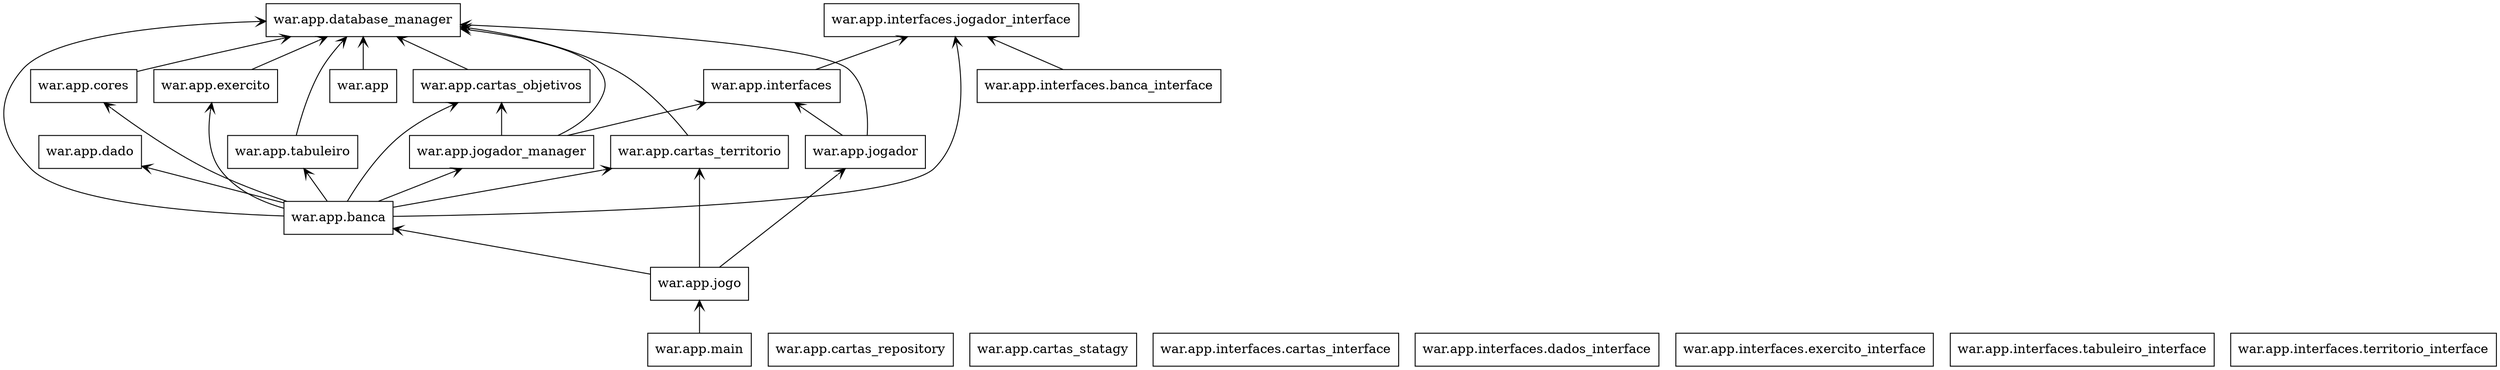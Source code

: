 digraph "packages_NomeDoSeuProjeto" {
rankdir=BT
charset="utf-8"
"war.app" [color="black", label=<war.app>, shape="box", style="solid"];
"war.app.banca" [color="black", label=<war.app.banca>, shape="box", style="solid"];
"war.app.cartas_objetivos" [color="black", label=<war.app.cartas_objetivos>, shape="box", style="solid"];
"war.app.cartas_repository" [color="black", label=<war.app.cartas_repository>, shape="box", style="solid"];
"war.app.cartas_statagy" [color="black", label=<war.app.cartas_statagy>, shape="box", style="solid"];
"war.app.cartas_territorio" [color="black", label=<war.app.cartas_territorio>, shape="box", style="solid"];
"war.app.cores" [color="black", label=<war.app.cores>, shape="box", style="solid"];
"war.app.dado" [color="black", label=<war.app.dado>, shape="box", style="solid"];
"war.app.database_manager" [color="black", label=<war.app.database_manager>, shape="box", style="solid"];
"war.app.exercito" [color="black", label=<war.app.exercito>, shape="box", style="solid"];
"war.app.interfaces" [color="black", label=<war.app.interfaces>, shape="box", style="solid"];
"war.app.interfaces.banca_interface" [color="black", label=<war.app.interfaces.banca_interface>, shape="box", style="solid"];
"war.app.interfaces.cartas_interface" [color="black", label=<war.app.interfaces.cartas_interface>, shape="box", style="solid"];
"war.app.interfaces.dados_interface" [color="black", label=<war.app.interfaces.dados_interface>, shape="box", style="solid"];
"war.app.interfaces.exercito_interface" [color="black", label=<war.app.interfaces.exercito_interface>, shape="box", style="solid"];
"war.app.interfaces.jogador_interface" [color="black", label=<war.app.interfaces.jogador_interface>, shape="box", style="solid"];
"war.app.interfaces.tabuleiro_interface" [color="black", label=<war.app.interfaces.tabuleiro_interface>, shape="box", style="solid"];
"war.app.interfaces.territorio_interface" [color="black", label=<war.app.interfaces.territorio_interface>, shape="box", style="solid"];
"war.app.jogador" [color="black", label=<war.app.jogador>, shape="box", style="solid"];
"war.app.jogador_manager" [color="black", label=<war.app.jogador_manager>, shape="box", style="solid"];
"war.app.jogo" [color="black", label=<war.app.jogo>, shape="box", style="solid"];
"war.app.main" [color="black", label=<war.app.main>, shape="box", style="solid"];
"war.app.tabuleiro" [color="black", label=<war.app.tabuleiro>, shape="box", style="solid"];
"war.app" -> "war.app.database_manager" [arrowhead="open", arrowtail="none"];
"war.app.banca" -> "war.app.cartas_objetivos" [arrowhead="open", arrowtail="none"];
"war.app.banca" -> "war.app.cartas_territorio" [arrowhead="open", arrowtail="none"];
"war.app.banca" -> "war.app.cores" [arrowhead="open", arrowtail="none"];
"war.app.banca" -> "war.app.dado" [arrowhead="open", arrowtail="none"];
"war.app.banca" -> "war.app.database_manager" [arrowhead="open", arrowtail="none"];
"war.app.banca" -> "war.app.exercito" [arrowhead="open", arrowtail="none"];
"war.app.banca" -> "war.app.interfaces.jogador_interface" [arrowhead="open", arrowtail="none"];
"war.app.banca" -> "war.app.jogador_manager" [arrowhead="open", arrowtail="none"];
"war.app.banca" -> "war.app.tabuleiro" [arrowhead="open", arrowtail="none"];
"war.app.cartas_objetivos" -> "war.app.database_manager" [arrowhead="open", arrowtail="none"];
"war.app.cartas_territorio" -> "war.app.database_manager" [arrowhead="open", arrowtail="none"];
"war.app.cores" -> "war.app.database_manager" [arrowhead="open", arrowtail="none"];
"war.app.exercito" -> "war.app.database_manager" [arrowhead="open", arrowtail="none"];
"war.app.interfaces" -> "war.app.interfaces.jogador_interface" [arrowhead="open", arrowtail="none"];
"war.app.interfaces.banca_interface" -> "war.app.interfaces.jogador_interface" [arrowhead="open", arrowtail="none"];
"war.app.jogador" -> "war.app.database_manager" [arrowhead="open", arrowtail="none"];
"war.app.jogador" -> "war.app.interfaces" [arrowhead="open", arrowtail="none"];
"war.app.jogador_manager" -> "war.app.cartas_objetivos" [arrowhead="open", arrowtail="none"];
"war.app.jogador_manager" -> "war.app.database_manager" [arrowhead="open", arrowtail="none"];
"war.app.jogador_manager" -> "war.app.interfaces" [arrowhead="open", arrowtail="none"];
"war.app.jogo" -> "war.app.banca" [arrowhead="open", arrowtail="none"];
"war.app.jogo" -> "war.app.cartas_territorio" [arrowhead="open", arrowtail="none"];
"war.app.jogo" -> "war.app.jogador" [arrowhead="open", arrowtail="none"];
"war.app.main" -> "war.app.jogo" [arrowhead="open", arrowtail="none"];
"war.app.tabuleiro" -> "war.app.database_manager" [arrowhead="open", arrowtail="none"];
}
